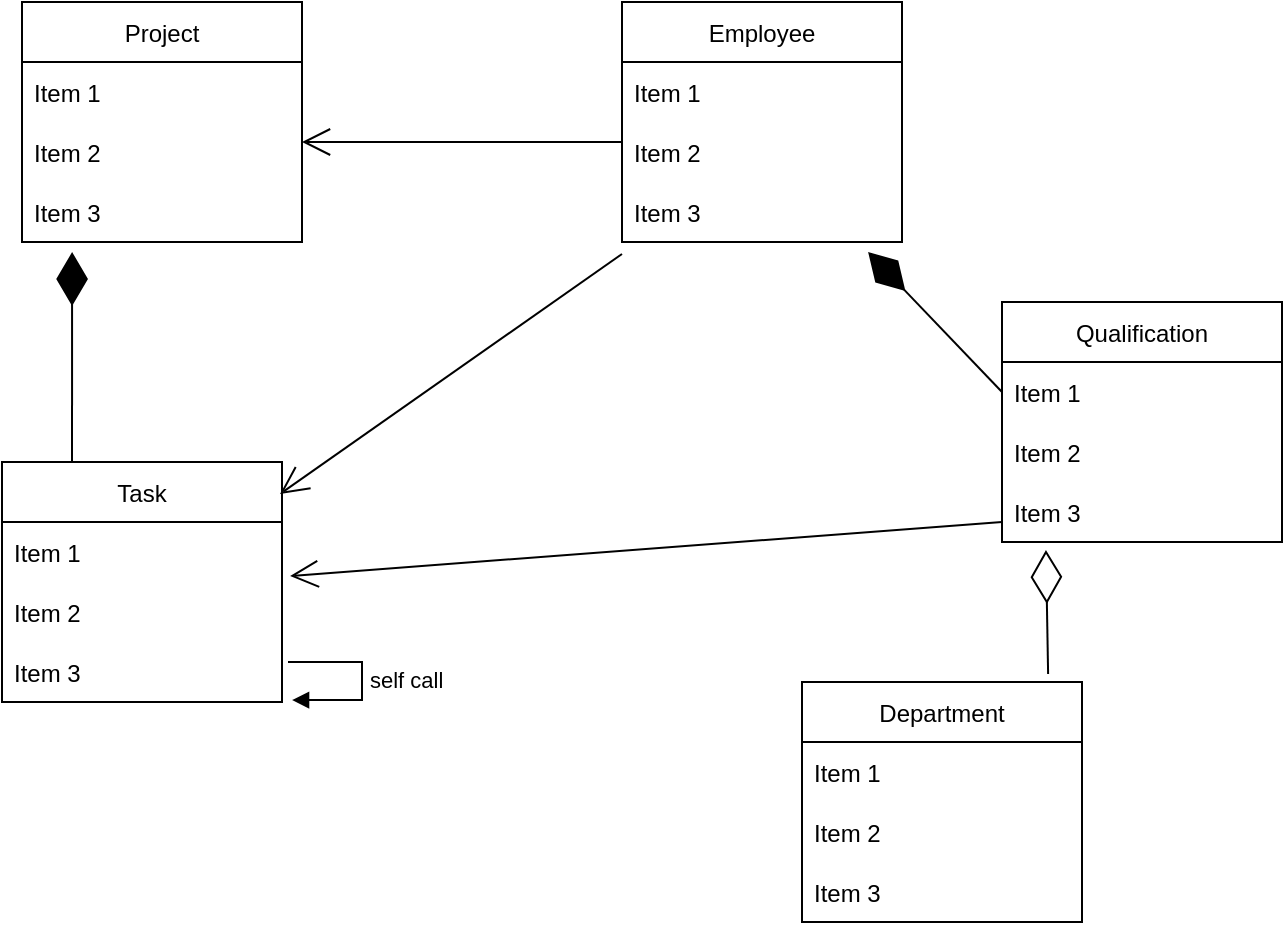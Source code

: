 <mxfile version="20.2.0" type="github"><diagram id="Pp36j_mKQcPenpa2n8PQ" name="Page-1"><mxGraphModel dx="1108" dy="482" grid="1" gridSize="10" guides="1" tooltips="1" connect="1" arrows="1" fold="1" page="1" pageScale="1" pageWidth="850" pageHeight="1100" math="0" shadow="0"><root><mxCell id="0"/><mxCell id="1" parent="0"/><mxCell id="JjqADpXJpMOCgIi0J_wF-16" value="Project" style="swimlane;fontStyle=0;childLayout=stackLayout;horizontal=1;startSize=30;horizontalStack=0;resizeParent=1;resizeParentMax=0;resizeLast=0;collapsible=1;marginBottom=0;" vertex="1" parent="1"><mxGeometry x="150" y="450" width="140" height="120" as="geometry"/></mxCell><mxCell id="JjqADpXJpMOCgIi0J_wF-17" value="Item 1" style="text;strokeColor=none;fillColor=none;align=left;verticalAlign=middle;spacingLeft=4;spacingRight=4;overflow=hidden;points=[[0,0.5],[1,0.5]];portConstraint=eastwest;rotatable=0;" vertex="1" parent="JjqADpXJpMOCgIi0J_wF-16"><mxGeometry y="30" width="140" height="30" as="geometry"/></mxCell><mxCell id="JjqADpXJpMOCgIi0J_wF-18" value="Item 2" style="text;strokeColor=none;fillColor=none;align=left;verticalAlign=middle;spacingLeft=4;spacingRight=4;overflow=hidden;points=[[0,0.5],[1,0.5]];portConstraint=eastwest;rotatable=0;" vertex="1" parent="JjqADpXJpMOCgIi0J_wF-16"><mxGeometry y="60" width="140" height="30" as="geometry"/></mxCell><mxCell id="JjqADpXJpMOCgIi0J_wF-19" value="Item 3" style="text;strokeColor=none;fillColor=none;align=left;verticalAlign=middle;spacingLeft=4;spacingRight=4;overflow=hidden;points=[[0,0.5],[1,0.5]];portConstraint=eastwest;rotatable=0;" vertex="1" parent="JjqADpXJpMOCgIi0J_wF-16"><mxGeometry y="90" width="140" height="30" as="geometry"/></mxCell><mxCell id="JjqADpXJpMOCgIi0J_wF-20" value="Task" style="swimlane;fontStyle=0;childLayout=stackLayout;horizontal=1;startSize=30;horizontalStack=0;resizeParent=1;resizeParentMax=0;resizeLast=0;collapsible=1;marginBottom=0;" vertex="1" parent="1"><mxGeometry x="140" y="680" width="140" height="120" as="geometry"/></mxCell><mxCell id="JjqADpXJpMOCgIi0J_wF-21" value="Item 1" style="text;strokeColor=none;fillColor=none;align=left;verticalAlign=middle;spacingLeft=4;spacingRight=4;overflow=hidden;points=[[0,0.5],[1,0.5]];portConstraint=eastwest;rotatable=0;" vertex="1" parent="JjqADpXJpMOCgIi0J_wF-20"><mxGeometry y="30" width="140" height="30" as="geometry"/></mxCell><mxCell id="JjqADpXJpMOCgIi0J_wF-22" value="Item 2" style="text;strokeColor=none;fillColor=none;align=left;verticalAlign=middle;spacingLeft=4;spacingRight=4;overflow=hidden;points=[[0,0.5],[1,0.5]];portConstraint=eastwest;rotatable=0;" vertex="1" parent="JjqADpXJpMOCgIi0J_wF-20"><mxGeometry y="60" width="140" height="30" as="geometry"/></mxCell><mxCell id="JjqADpXJpMOCgIi0J_wF-23" value="Item 3" style="text;strokeColor=none;fillColor=none;align=left;verticalAlign=middle;spacingLeft=4;spacingRight=4;overflow=hidden;points=[[0,0.5],[1,0.5]];portConstraint=eastwest;rotatable=0;" vertex="1" parent="JjqADpXJpMOCgIi0J_wF-20"><mxGeometry y="90" width="140" height="30" as="geometry"/></mxCell><mxCell id="JjqADpXJpMOCgIi0J_wF-46" value="self call" style="edgeStyle=orthogonalEdgeStyle;html=1;align=left;spacingLeft=2;endArrow=block;rounded=0;entryX=1.036;entryY=0.967;entryDx=0;entryDy=0;entryPerimeter=0;" edge="1" target="JjqADpXJpMOCgIi0J_wF-23" parent="JjqADpXJpMOCgIi0J_wF-20"><mxGeometry relative="1" as="geometry"><mxPoint x="143" y="100" as="sourcePoint"/><Array as="points"><mxPoint x="180" y="100"/><mxPoint x="180" y="119"/></Array><mxPoint x="180" y="120" as="targetPoint"/></mxGeometry></mxCell><mxCell id="JjqADpXJpMOCgIi0J_wF-24" value="Employee" style="swimlane;fontStyle=0;childLayout=stackLayout;horizontal=1;startSize=30;horizontalStack=0;resizeParent=1;resizeParentMax=0;resizeLast=0;collapsible=1;marginBottom=0;" vertex="1" parent="1"><mxGeometry x="450" y="450" width="140" height="120" as="geometry"/></mxCell><mxCell id="JjqADpXJpMOCgIi0J_wF-25" value="Item 1" style="text;strokeColor=none;fillColor=none;align=left;verticalAlign=middle;spacingLeft=4;spacingRight=4;overflow=hidden;points=[[0,0.5],[1,0.5]];portConstraint=eastwest;rotatable=0;" vertex="1" parent="JjqADpXJpMOCgIi0J_wF-24"><mxGeometry y="30" width="140" height="30" as="geometry"/></mxCell><mxCell id="JjqADpXJpMOCgIi0J_wF-26" value="Item 2" style="text;strokeColor=none;fillColor=none;align=left;verticalAlign=middle;spacingLeft=4;spacingRight=4;overflow=hidden;points=[[0,0.5],[1,0.5]];portConstraint=eastwest;rotatable=0;" vertex="1" parent="JjqADpXJpMOCgIi0J_wF-24"><mxGeometry y="60" width="140" height="30" as="geometry"/></mxCell><mxCell id="JjqADpXJpMOCgIi0J_wF-27" value="Item 3" style="text;strokeColor=none;fillColor=none;align=left;verticalAlign=middle;spacingLeft=4;spacingRight=4;overflow=hidden;points=[[0,0.5],[1,0.5]];portConstraint=eastwest;rotatable=0;" vertex="1" parent="JjqADpXJpMOCgIi0J_wF-24"><mxGeometry y="90" width="140" height="30" as="geometry"/></mxCell><mxCell id="JjqADpXJpMOCgIi0J_wF-28" value="Department" style="swimlane;fontStyle=0;childLayout=stackLayout;horizontal=1;startSize=30;horizontalStack=0;resizeParent=1;resizeParentMax=0;resizeLast=0;collapsible=1;marginBottom=0;" vertex="1" parent="1"><mxGeometry x="540" y="790" width="140" height="120" as="geometry"/></mxCell><mxCell id="JjqADpXJpMOCgIi0J_wF-29" value="Item 1" style="text;strokeColor=none;fillColor=none;align=left;verticalAlign=middle;spacingLeft=4;spacingRight=4;overflow=hidden;points=[[0,0.5],[1,0.5]];portConstraint=eastwest;rotatable=0;" vertex="1" parent="JjqADpXJpMOCgIi0J_wF-28"><mxGeometry y="30" width="140" height="30" as="geometry"/></mxCell><mxCell id="JjqADpXJpMOCgIi0J_wF-30" value="Item 2" style="text;strokeColor=none;fillColor=none;align=left;verticalAlign=middle;spacingLeft=4;spacingRight=4;overflow=hidden;points=[[0,0.5],[1,0.5]];portConstraint=eastwest;rotatable=0;" vertex="1" parent="JjqADpXJpMOCgIi0J_wF-28"><mxGeometry y="60" width="140" height="30" as="geometry"/></mxCell><mxCell id="JjqADpXJpMOCgIi0J_wF-31" value="Item 3" style="text;strokeColor=none;fillColor=none;align=left;verticalAlign=middle;spacingLeft=4;spacingRight=4;overflow=hidden;points=[[0,0.5],[1,0.5]];portConstraint=eastwest;rotatable=0;" vertex="1" parent="JjqADpXJpMOCgIi0J_wF-28"><mxGeometry y="90" width="140" height="30" as="geometry"/></mxCell><mxCell id="JjqADpXJpMOCgIi0J_wF-32" value="Qualification" style="swimlane;fontStyle=0;childLayout=stackLayout;horizontal=1;startSize=30;horizontalStack=0;resizeParent=1;resizeParentMax=0;resizeLast=0;collapsible=1;marginBottom=0;" vertex="1" parent="1"><mxGeometry x="640" y="600" width="140" height="120" as="geometry"/></mxCell><mxCell id="JjqADpXJpMOCgIi0J_wF-33" value="Item 1" style="text;strokeColor=none;fillColor=none;align=left;verticalAlign=middle;spacingLeft=4;spacingRight=4;overflow=hidden;points=[[0,0.5],[1,0.5]];portConstraint=eastwest;rotatable=0;" vertex="1" parent="JjqADpXJpMOCgIi0J_wF-32"><mxGeometry y="30" width="140" height="30" as="geometry"/></mxCell><mxCell id="JjqADpXJpMOCgIi0J_wF-34" value="Item 2" style="text;strokeColor=none;fillColor=none;align=left;verticalAlign=middle;spacingLeft=4;spacingRight=4;overflow=hidden;points=[[0,0.5],[1,0.5]];portConstraint=eastwest;rotatable=0;" vertex="1" parent="JjqADpXJpMOCgIi0J_wF-32"><mxGeometry y="60" width="140" height="30" as="geometry"/></mxCell><mxCell id="JjqADpXJpMOCgIi0J_wF-35" value="Item 3" style="text;strokeColor=none;fillColor=none;align=left;verticalAlign=middle;spacingLeft=4;spacingRight=4;overflow=hidden;points=[[0,0.5],[1,0.5]];portConstraint=eastwest;rotatable=0;" vertex="1" parent="JjqADpXJpMOCgIi0J_wF-32"><mxGeometry y="90" width="140" height="30" as="geometry"/></mxCell><mxCell id="JjqADpXJpMOCgIi0J_wF-36" value="" style="endArrow=diamondThin;endFill=1;endSize=24;html=1;rounded=0;entryX=0.179;entryY=1.167;entryDx=0;entryDy=0;entryPerimeter=0;exitX=0.25;exitY=0;exitDx=0;exitDy=0;" edge="1" parent="1" source="JjqADpXJpMOCgIi0J_wF-20" target="JjqADpXJpMOCgIi0J_wF-19"><mxGeometry width="160" relative="1" as="geometry"><mxPoint x="340" y="670" as="sourcePoint"/><mxPoint x="500" y="670" as="targetPoint"/></mxGeometry></mxCell><mxCell id="JjqADpXJpMOCgIi0J_wF-38" value="" style="endArrow=open;endFill=1;endSize=12;html=1;rounded=0;" edge="1" parent="1"><mxGeometry width="160" relative="1" as="geometry"><mxPoint x="450" y="520" as="sourcePoint"/><mxPoint x="290" y="520" as="targetPoint"/></mxGeometry></mxCell><mxCell id="JjqADpXJpMOCgIi0J_wF-47" value="" style="endArrow=open;endFill=1;endSize=12;html=1;rounded=0;exitX=0;exitY=1.2;exitDx=0;exitDy=0;exitPerimeter=0;entryX=0.993;entryY=0.133;entryDx=0;entryDy=0;entryPerimeter=0;" edge="1" parent="1" source="JjqADpXJpMOCgIi0J_wF-27" target="JjqADpXJpMOCgIi0J_wF-20"><mxGeometry width="160" relative="1" as="geometry"><mxPoint x="340" y="660" as="sourcePoint"/><mxPoint x="500" y="660" as="targetPoint"/></mxGeometry></mxCell><mxCell id="JjqADpXJpMOCgIi0J_wF-48" value="" style="endArrow=diamondThin;endFill=1;endSize=24;html=1;rounded=0;entryX=0.879;entryY=1.167;entryDx=0;entryDy=0;entryPerimeter=0;exitX=0;exitY=0.5;exitDx=0;exitDy=0;" edge="1" parent="1" source="JjqADpXJpMOCgIi0J_wF-33" target="JjqADpXJpMOCgIi0J_wF-27"><mxGeometry width="160" relative="1" as="geometry"><mxPoint x="340" y="660" as="sourcePoint"/><mxPoint x="500" y="660" as="targetPoint"/></mxGeometry></mxCell><mxCell id="JjqADpXJpMOCgIi0J_wF-49" value="" style="endArrow=open;endFill=1;endSize=12;html=1;rounded=0;entryX=1.029;entryY=-0.1;entryDx=0;entryDy=0;entryPerimeter=0;" edge="1" parent="1" target="JjqADpXJpMOCgIi0J_wF-22"><mxGeometry width="160" relative="1" as="geometry"><mxPoint x="640" y="710" as="sourcePoint"/><mxPoint x="480" y="710" as="targetPoint"/></mxGeometry></mxCell><mxCell id="JjqADpXJpMOCgIi0J_wF-51" value="" style="endArrow=diamondThin;endFill=0;endSize=24;html=1;rounded=0;exitX=0.879;exitY=-0.033;exitDx=0;exitDy=0;exitPerimeter=0;entryX=0.157;entryY=1.133;entryDx=0;entryDy=0;entryPerimeter=0;" edge="1" parent="1" source="JjqADpXJpMOCgIi0J_wF-28" target="JjqADpXJpMOCgIi0J_wF-35"><mxGeometry width="160" relative="1" as="geometry"><mxPoint x="340" y="660" as="sourcePoint"/><mxPoint x="650" y="730" as="targetPoint"/></mxGeometry></mxCell></root></mxGraphModel></diagram></mxfile>